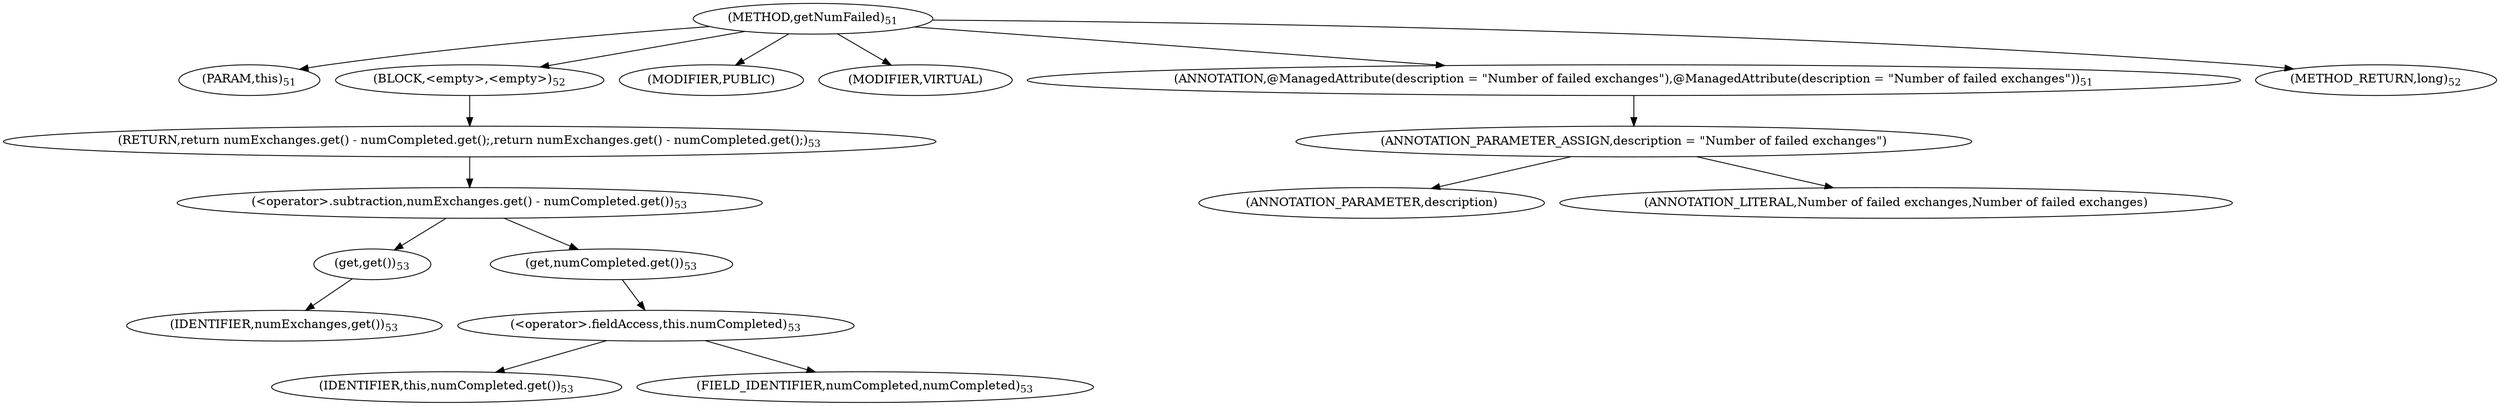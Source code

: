 digraph "getNumFailed" {  
"72" [label = <(METHOD,getNumFailed)<SUB>51</SUB>> ]
"73" [label = <(PARAM,this)<SUB>51</SUB>> ]
"74" [label = <(BLOCK,&lt;empty&gt;,&lt;empty&gt;)<SUB>52</SUB>> ]
"75" [label = <(RETURN,return numExchanges.get() - numCompleted.get();,return numExchanges.get() - numCompleted.get();)<SUB>53</SUB>> ]
"76" [label = <(&lt;operator&gt;.subtraction,numExchanges.get() - numCompleted.get())<SUB>53</SUB>> ]
"77" [label = <(get,get())<SUB>53</SUB>> ]
"78" [label = <(IDENTIFIER,numExchanges,get())<SUB>53</SUB>> ]
"79" [label = <(get,numCompleted.get())<SUB>53</SUB>> ]
"80" [label = <(&lt;operator&gt;.fieldAccess,this.numCompleted)<SUB>53</SUB>> ]
"81" [label = <(IDENTIFIER,this,numCompleted.get())<SUB>53</SUB>> ]
"82" [label = <(FIELD_IDENTIFIER,numCompleted,numCompleted)<SUB>53</SUB>> ]
"83" [label = <(MODIFIER,PUBLIC)> ]
"84" [label = <(MODIFIER,VIRTUAL)> ]
"85" [label = <(ANNOTATION,@ManagedAttribute(description = &quot;Number of failed exchanges&quot;),@ManagedAttribute(description = &quot;Number of failed exchanges&quot;))<SUB>51</SUB>> ]
"86" [label = <(ANNOTATION_PARAMETER_ASSIGN,description = &quot;Number of failed exchanges&quot;)> ]
"87" [label = <(ANNOTATION_PARAMETER,description)> ]
"88" [label = <(ANNOTATION_LITERAL,Number of failed exchanges,Number of failed exchanges)> ]
"89" [label = <(METHOD_RETURN,long)<SUB>52</SUB>> ]
  "72" -> "73" 
  "72" -> "74" 
  "72" -> "83" 
  "72" -> "84" 
  "72" -> "85" 
  "72" -> "89" 
  "74" -> "75" 
  "75" -> "76" 
  "76" -> "77" 
  "76" -> "79" 
  "77" -> "78" 
  "79" -> "80" 
  "80" -> "81" 
  "80" -> "82" 
  "85" -> "86" 
  "86" -> "87" 
  "86" -> "88" 
}

